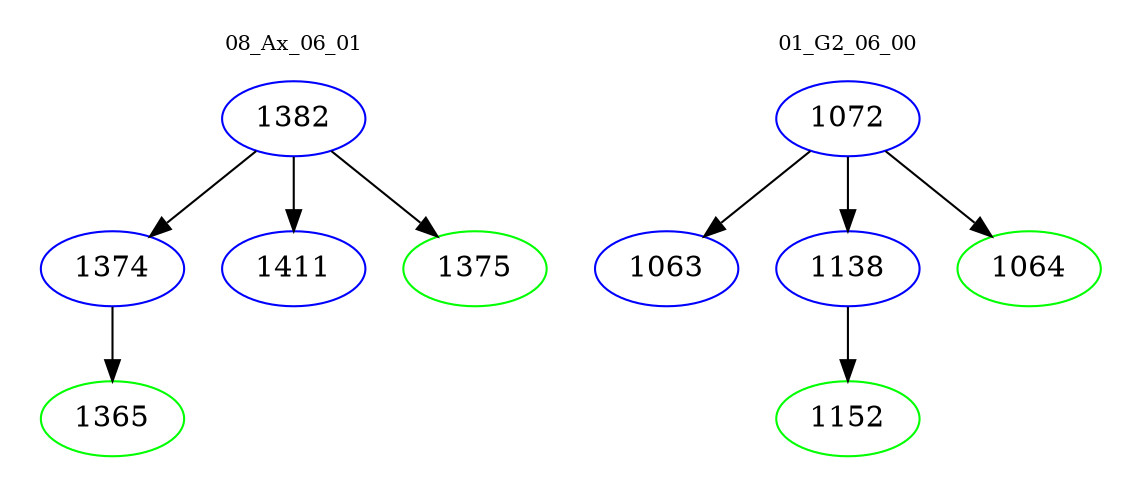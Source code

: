 digraph{
subgraph cluster_0 {
color = white
label = "08_Ax_06_01";
fontsize=10;
T0_1382 [label="1382", color="blue"]
T0_1382 -> T0_1374 [color="black"]
T0_1374 [label="1374", color="blue"]
T0_1374 -> T0_1365 [color="black"]
T0_1365 [label="1365", color="green"]
T0_1382 -> T0_1411 [color="black"]
T0_1411 [label="1411", color="blue"]
T0_1382 -> T0_1375 [color="black"]
T0_1375 [label="1375", color="green"]
}
subgraph cluster_1 {
color = white
label = "01_G2_06_00";
fontsize=10;
T1_1072 [label="1072", color="blue"]
T1_1072 -> T1_1063 [color="black"]
T1_1063 [label="1063", color="blue"]
T1_1072 -> T1_1138 [color="black"]
T1_1138 [label="1138", color="blue"]
T1_1138 -> T1_1152 [color="black"]
T1_1152 [label="1152", color="green"]
T1_1072 -> T1_1064 [color="black"]
T1_1064 [label="1064", color="green"]
}
}
